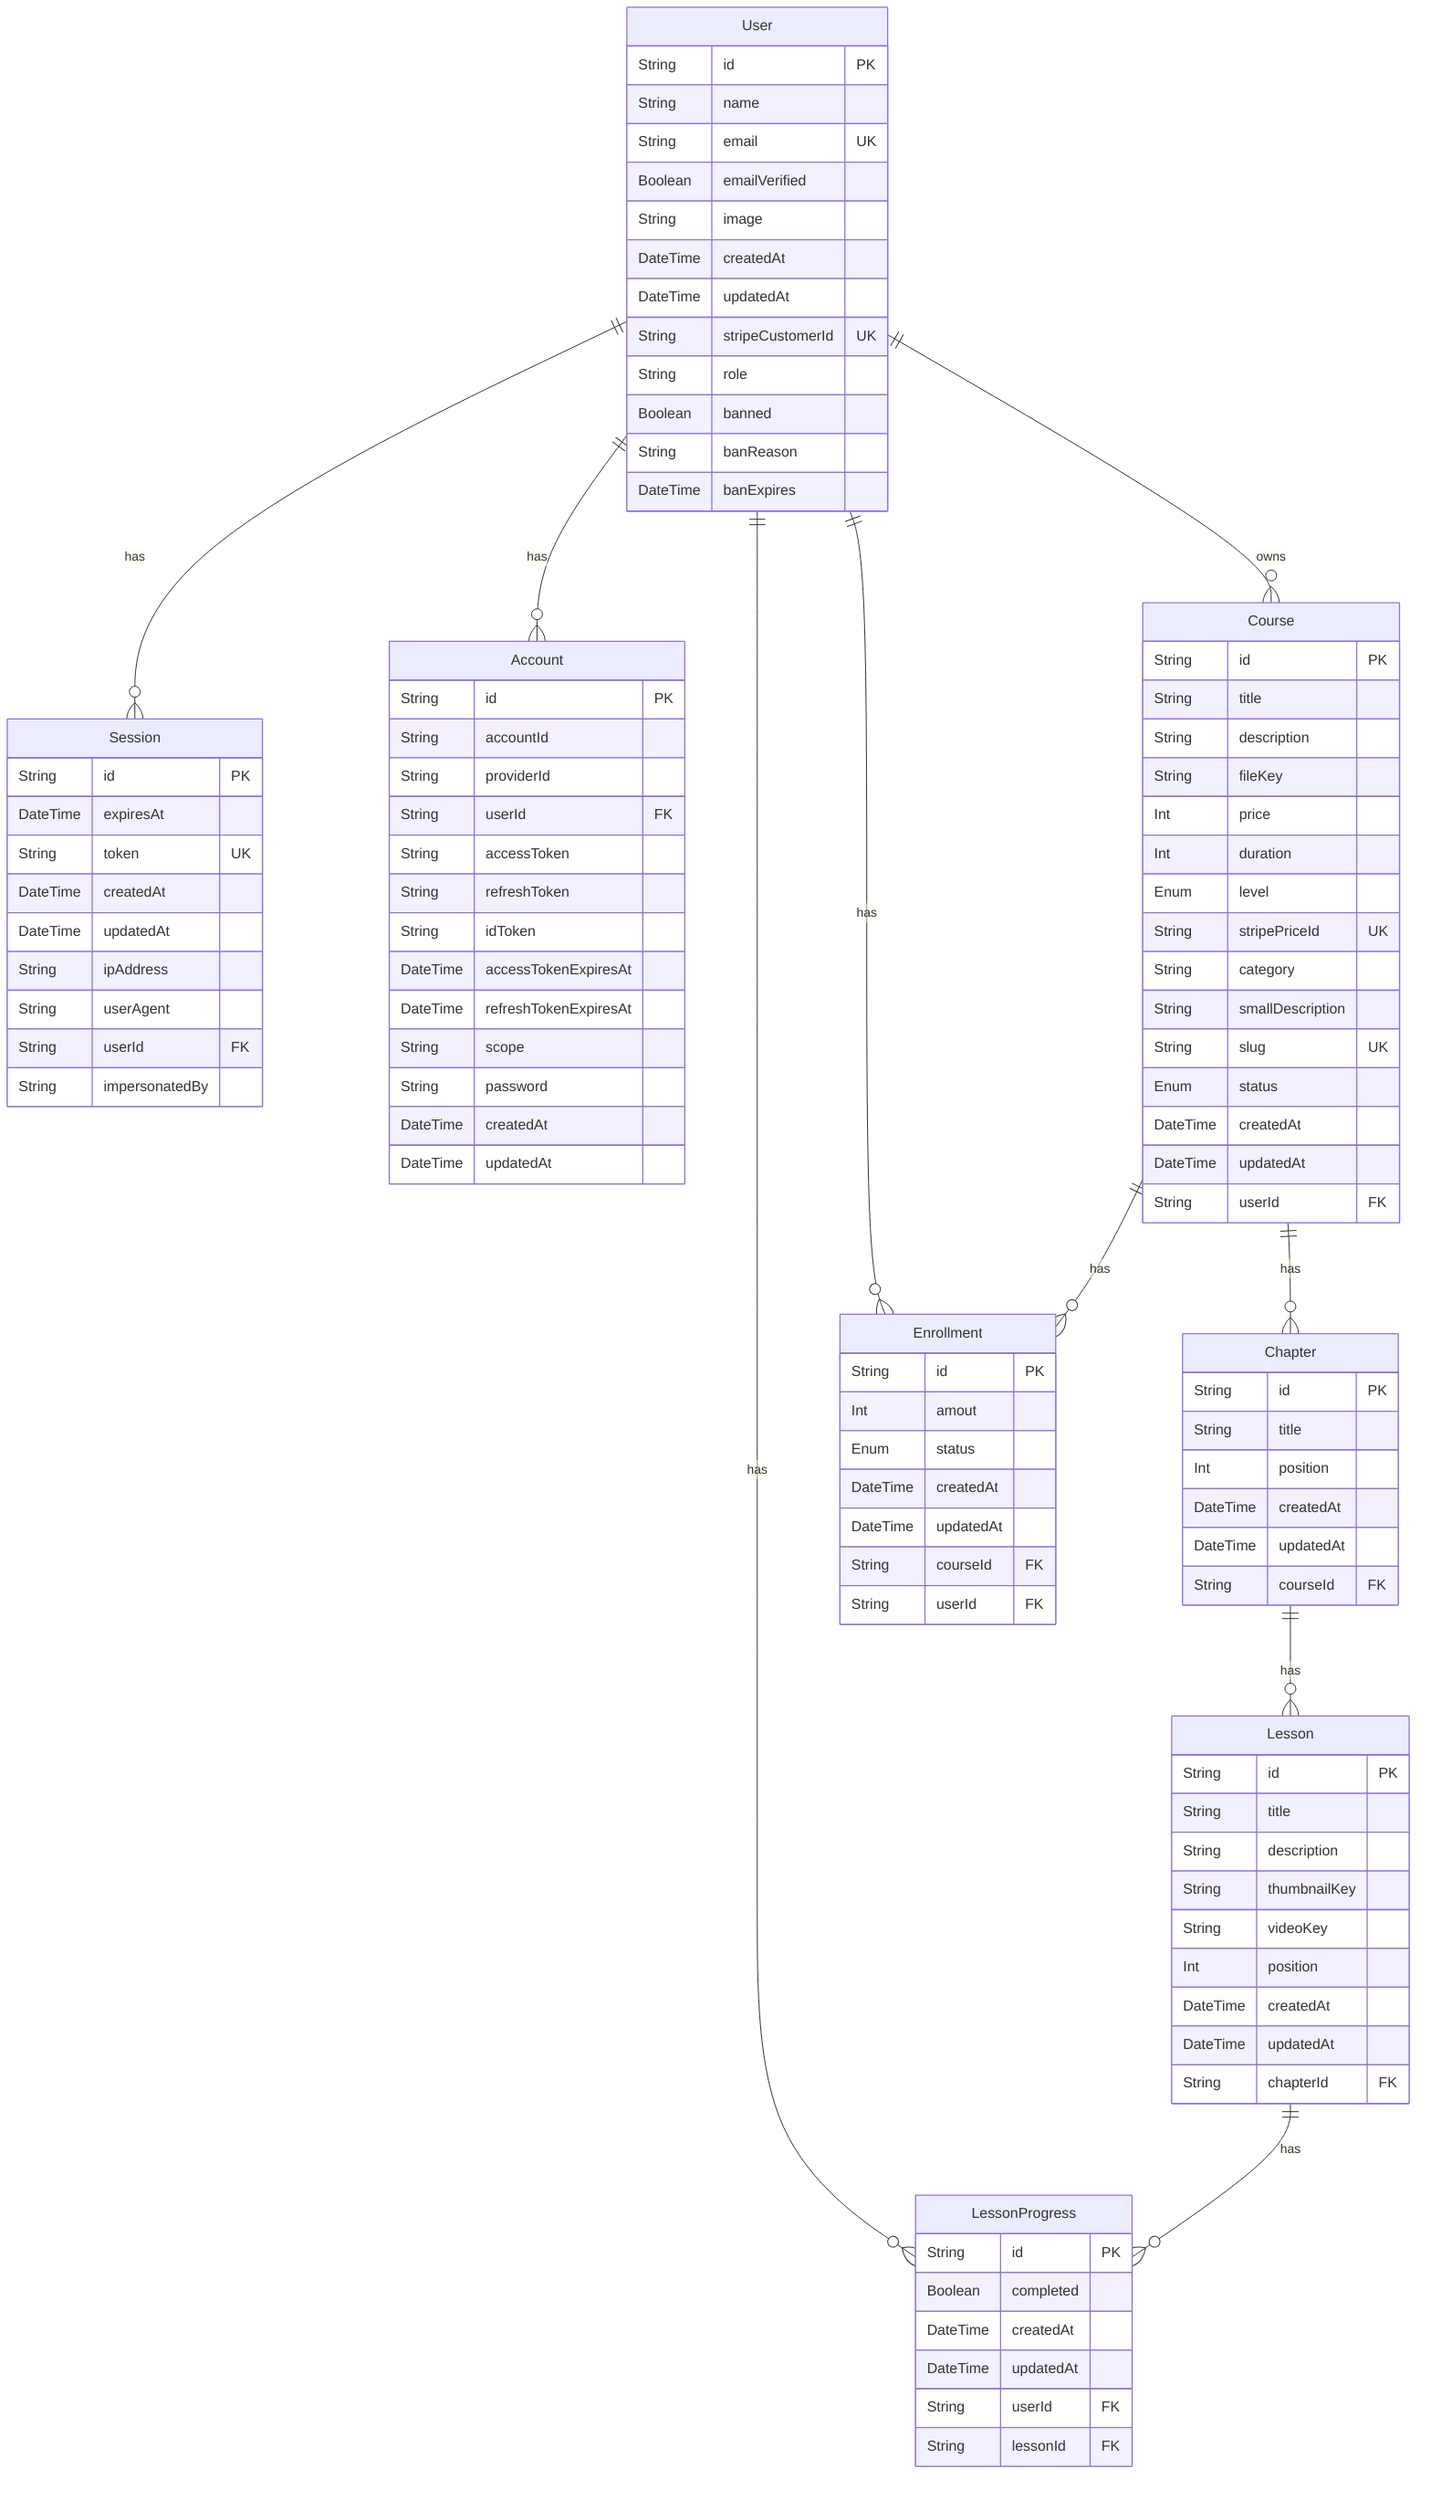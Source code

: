 %% ER Diagram (Mermaid) based on prisma/schema.prisma
erDiagram
  User {
    String id PK
    String name
    String email UK
    Boolean emailVerified
    String image
    DateTime createdAt
    DateTime updatedAt
    String stripeCustomerId UK
    String role
    Boolean banned
    String banReason
    DateTime banExpires
  }

  Session {
    String id PK
    DateTime expiresAt
    String token UK
    DateTime createdAt
    DateTime updatedAt
    String ipAddress
    String userAgent
    String userId FK
    String impersonatedBy
  }

  Account {
    String id PK
    String accountId
    String providerId
    String userId FK
    String accessToken
    String refreshToken
    String idToken
    DateTime accessTokenExpiresAt
    DateTime refreshTokenExpiresAt
    String scope
    String password
    DateTime createdAt
    DateTime updatedAt
  }

  Course {
    String id PK
    String title
    String description
    String fileKey
    Int price
    Int duration
    Enum level
    String stripePriceId UK
    String category
    String smallDescription
    String slug UK
    Enum status
    DateTime createdAt
    DateTime updatedAt
    String userId FK
  }

  Chapter {
    String id PK
    String title
    Int position
    DateTime createdAt
    DateTime updatedAt
    String courseId FK
  }

  Lesson {
    String id PK
    String title
    String description
    String thumbnailKey
    String videoKey
    Int position
    DateTime createdAt
    DateTime updatedAt
    String chapterId FK
  }

  Enrollment {
    String id PK
    Int amout
    Enum status
    DateTime createdAt
    DateTime updatedAt
    String courseId FK
    String userId FK
  }

  LessonProgress {
    String id PK
    Boolean completed
    DateTime createdAt
    DateTime updatedAt
    String userId FK
    String lessonId FK
  }

  User ||--o{ Session : has
  User ||--o{ Account : has
  User ||--o{ Course : owns
  User ||--o{ Enrollment : has
  User ||--o{ LessonProgress : has
  Course ||--o{ Chapter : has
  Chapter ||--o{ Lesson : has
  Lesson ||--o{ LessonProgress : has
  Course ||--o{ Enrollment : has